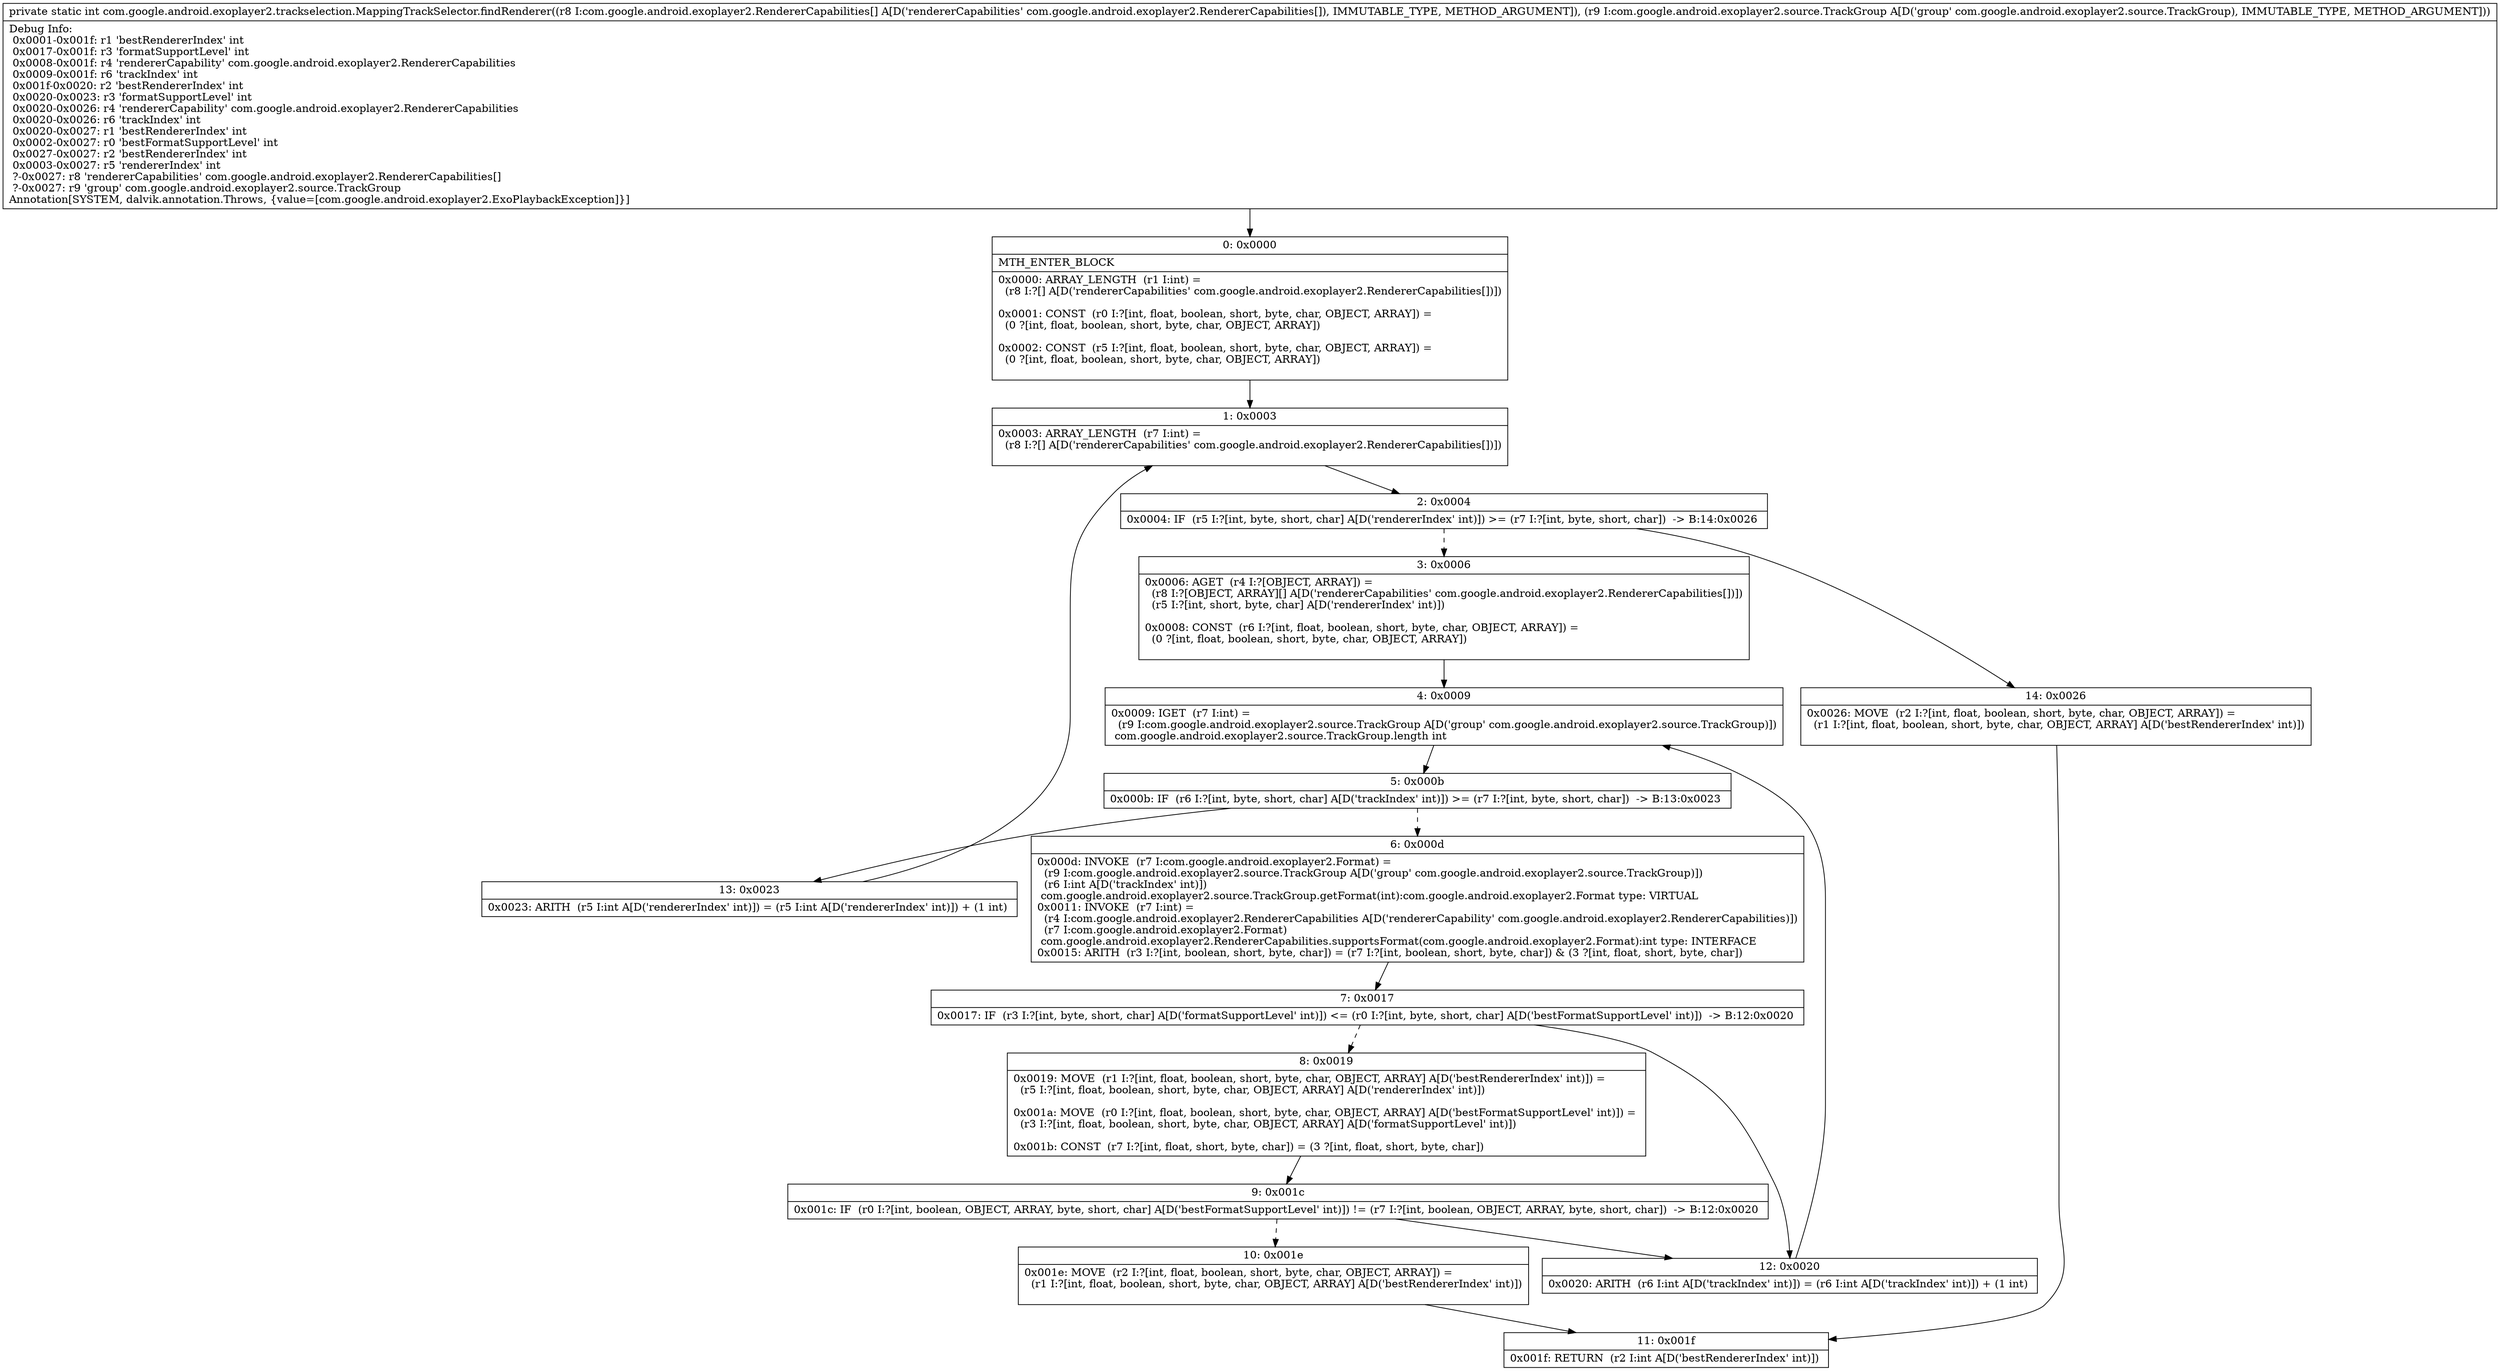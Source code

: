 digraph "CFG forcom.google.android.exoplayer2.trackselection.MappingTrackSelector.findRenderer([Lcom\/google\/android\/exoplayer2\/RendererCapabilities;Lcom\/google\/android\/exoplayer2\/source\/TrackGroup;)I" {
Node_0 [shape=record,label="{0\:\ 0x0000|MTH_ENTER_BLOCK\l|0x0000: ARRAY_LENGTH  (r1 I:int) = \l  (r8 I:?[] A[D('rendererCapabilities' com.google.android.exoplayer2.RendererCapabilities[])])\l \l0x0001: CONST  (r0 I:?[int, float, boolean, short, byte, char, OBJECT, ARRAY]) = \l  (0 ?[int, float, boolean, short, byte, char, OBJECT, ARRAY])\l \l0x0002: CONST  (r5 I:?[int, float, boolean, short, byte, char, OBJECT, ARRAY]) = \l  (0 ?[int, float, boolean, short, byte, char, OBJECT, ARRAY])\l \l}"];
Node_1 [shape=record,label="{1\:\ 0x0003|0x0003: ARRAY_LENGTH  (r7 I:int) = \l  (r8 I:?[] A[D('rendererCapabilities' com.google.android.exoplayer2.RendererCapabilities[])])\l \l}"];
Node_2 [shape=record,label="{2\:\ 0x0004|0x0004: IF  (r5 I:?[int, byte, short, char] A[D('rendererIndex' int)]) \>= (r7 I:?[int, byte, short, char])  \-\> B:14:0x0026 \l}"];
Node_3 [shape=record,label="{3\:\ 0x0006|0x0006: AGET  (r4 I:?[OBJECT, ARRAY]) = \l  (r8 I:?[OBJECT, ARRAY][] A[D('rendererCapabilities' com.google.android.exoplayer2.RendererCapabilities[])])\l  (r5 I:?[int, short, byte, char] A[D('rendererIndex' int)])\l \l0x0008: CONST  (r6 I:?[int, float, boolean, short, byte, char, OBJECT, ARRAY]) = \l  (0 ?[int, float, boolean, short, byte, char, OBJECT, ARRAY])\l \l}"];
Node_4 [shape=record,label="{4\:\ 0x0009|0x0009: IGET  (r7 I:int) = \l  (r9 I:com.google.android.exoplayer2.source.TrackGroup A[D('group' com.google.android.exoplayer2.source.TrackGroup)])\l com.google.android.exoplayer2.source.TrackGroup.length int \l}"];
Node_5 [shape=record,label="{5\:\ 0x000b|0x000b: IF  (r6 I:?[int, byte, short, char] A[D('trackIndex' int)]) \>= (r7 I:?[int, byte, short, char])  \-\> B:13:0x0023 \l}"];
Node_6 [shape=record,label="{6\:\ 0x000d|0x000d: INVOKE  (r7 I:com.google.android.exoplayer2.Format) = \l  (r9 I:com.google.android.exoplayer2.source.TrackGroup A[D('group' com.google.android.exoplayer2.source.TrackGroup)])\l  (r6 I:int A[D('trackIndex' int)])\l com.google.android.exoplayer2.source.TrackGroup.getFormat(int):com.google.android.exoplayer2.Format type: VIRTUAL \l0x0011: INVOKE  (r7 I:int) = \l  (r4 I:com.google.android.exoplayer2.RendererCapabilities A[D('rendererCapability' com.google.android.exoplayer2.RendererCapabilities)])\l  (r7 I:com.google.android.exoplayer2.Format)\l com.google.android.exoplayer2.RendererCapabilities.supportsFormat(com.google.android.exoplayer2.Format):int type: INTERFACE \l0x0015: ARITH  (r3 I:?[int, boolean, short, byte, char]) = (r7 I:?[int, boolean, short, byte, char]) & (3 ?[int, float, short, byte, char]) \l}"];
Node_7 [shape=record,label="{7\:\ 0x0017|0x0017: IF  (r3 I:?[int, byte, short, char] A[D('formatSupportLevel' int)]) \<= (r0 I:?[int, byte, short, char] A[D('bestFormatSupportLevel' int)])  \-\> B:12:0x0020 \l}"];
Node_8 [shape=record,label="{8\:\ 0x0019|0x0019: MOVE  (r1 I:?[int, float, boolean, short, byte, char, OBJECT, ARRAY] A[D('bestRendererIndex' int)]) = \l  (r5 I:?[int, float, boolean, short, byte, char, OBJECT, ARRAY] A[D('rendererIndex' int)])\l \l0x001a: MOVE  (r0 I:?[int, float, boolean, short, byte, char, OBJECT, ARRAY] A[D('bestFormatSupportLevel' int)]) = \l  (r3 I:?[int, float, boolean, short, byte, char, OBJECT, ARRAY] A[D('formatSupportLevel' int)])\l \l0x001b: CONST  (r7 I:?[int, float, short, byte, char]) = (3 ?[int, float, short, byte, char]) \l}"];
Node_9 [shape=record,label="{9\:\ 0x001c|0x001c: IF  (r0 I:?[int, boolean, OBJECT, ARRAY, byte, short, char] A[D('bestFormatSupportLevel' int)]) != (r7 I:?[int, boolean, OBJECT, ARRAY, byte, short, char])  \-\> B:12:0x0020 \l}"];
Node_10 [shape=record,label="{10\:\ 0x001e|0x001e: MOVE  (r2 I:?[int, float, boolean, short, byte, char, OBJECT, ARRAY]) = \l  (r1 I:?[int, float, boolean, short, byte, char, OBJECT, ARRAY] A[D('bestRendererIndex' int)])\l \l}"];
Node_11 [shape=record,label="{11\:\ 0x001f|0x001f: RETURN  (r2 I:int A[D('bestRendererIndex' int)]) \l}"];
Node_12 [shape=record,label="{12\:\ 0x0020|0x0020: ARITH  (r6 I:int A[D('trackIndex' int)]) = (r6 I:int A[D('trackIndex' int)]) + (1 int) \l}"];
Node_13 [shape=record,label="{13\:\ 0x0023|0x0023: ARITH  (r5 I:int A[D('rendererIndex' int)]) = (r5 I:int A[D('rendererIndex' int)]) + (1 int) \l}"];
Node_14 [shape=record,label="{14\:\ 0x0026|0x0026: MOVE  (r2 I:?[int, float, boolean, short, byte, char, OBJECT, ARRAY]) = \l  (r1 I:?[int, float, boolean, short, byte, char, OBJECT, ARRAY] A[D('bestRendererIndex' int)])\l \l}"];
MethodNode[shape=record,label="{private static int com.google.android.exoplayer2.trackselection.MappingTrackSelector.findRenderer((r8 I:com.google.android.exoplayer2.RendererCapabilities[] A[D('rendererCapabilities' com.google.android.exoplayer2.RendererCapabilities[]), IMMUTABLE_TYPE, METHOD_ARGUMENT]), (r9 I:com.google.android.exoplayer2.source.TrackGroup A[D('group' com.google.android.exoplayer2.source.TrackGroup), IMMUTABLE_TYPE, METHOD_ARGUMENT]))  | Debug Info:\l  0x0001\-0x001f: r1 'bestRendererIndex' int\l  0x0017\-0x001f: r3 'formatSupportLevel' int\l  0x0008\-0x001f: r4 'rendererCapability' com.google.android.exoplayer2.RendererCapabilities\l  0x0009\-0x001f: r6 'trackIndex' int\l  0x001f\-0x0020: r2 'bestRendererIndex' int\l  0x0020\-0x0023: r3 'formatSupportLevel' int\l  0x0020\-0x0026: r4 'rendererCapability' com.google.android.exoplayer2.RendererCapabilities\l  0x0020\-0x0026: r6 'trackIndex' int\l  0x0020\-0x0027: r1 'bestRendererIndex' int\l  0x0002\-0x0027: r0 'bestFormatSupportLevel' int\l  0x0027\-0x0027: r2 'bestRendererIndex' int\l  0x0003\-0x0027: r5 'rendererIndex' int\l  ?\-0x0027: r8 'rendererCapabilities' com.google.android.exoplayer2.RendererCapabilities[]\l  ?\-0x0027: r9 'group' com.google.android.exoplayer2.source.TrackGroup\lAnnotation[SYSTEM, dalvik.annotation.Throws, \{value=[com.google.android.exoplayer2.ExoPlaybackException]\}]\l}"];
MethodNode -> Node_0;
Node_0 -> Node_1;
Node_1 -> Node_2;
Node_2 -> Node_3[style=dashed];
Node_2 -> Node_14;
Node_3 -> Node_4;
Node_4 -> Node_5;
Node_5 -> Node_6[style=dashed];
Node_5 -> Node_13;
Node_6 -> Node_7;
Node_7 -> Node_8[style=dashed];
Node_7 -> Node_12;
Node_8 -> Node_9;
Node_9 -> Node_10[style=dashed];
Node_9 -> Node_12;
Node_10 -> Node_11;
Node_12 -> Node_4;
Node_13 -> Node_1;
Node_14 -> Node_11;
}


